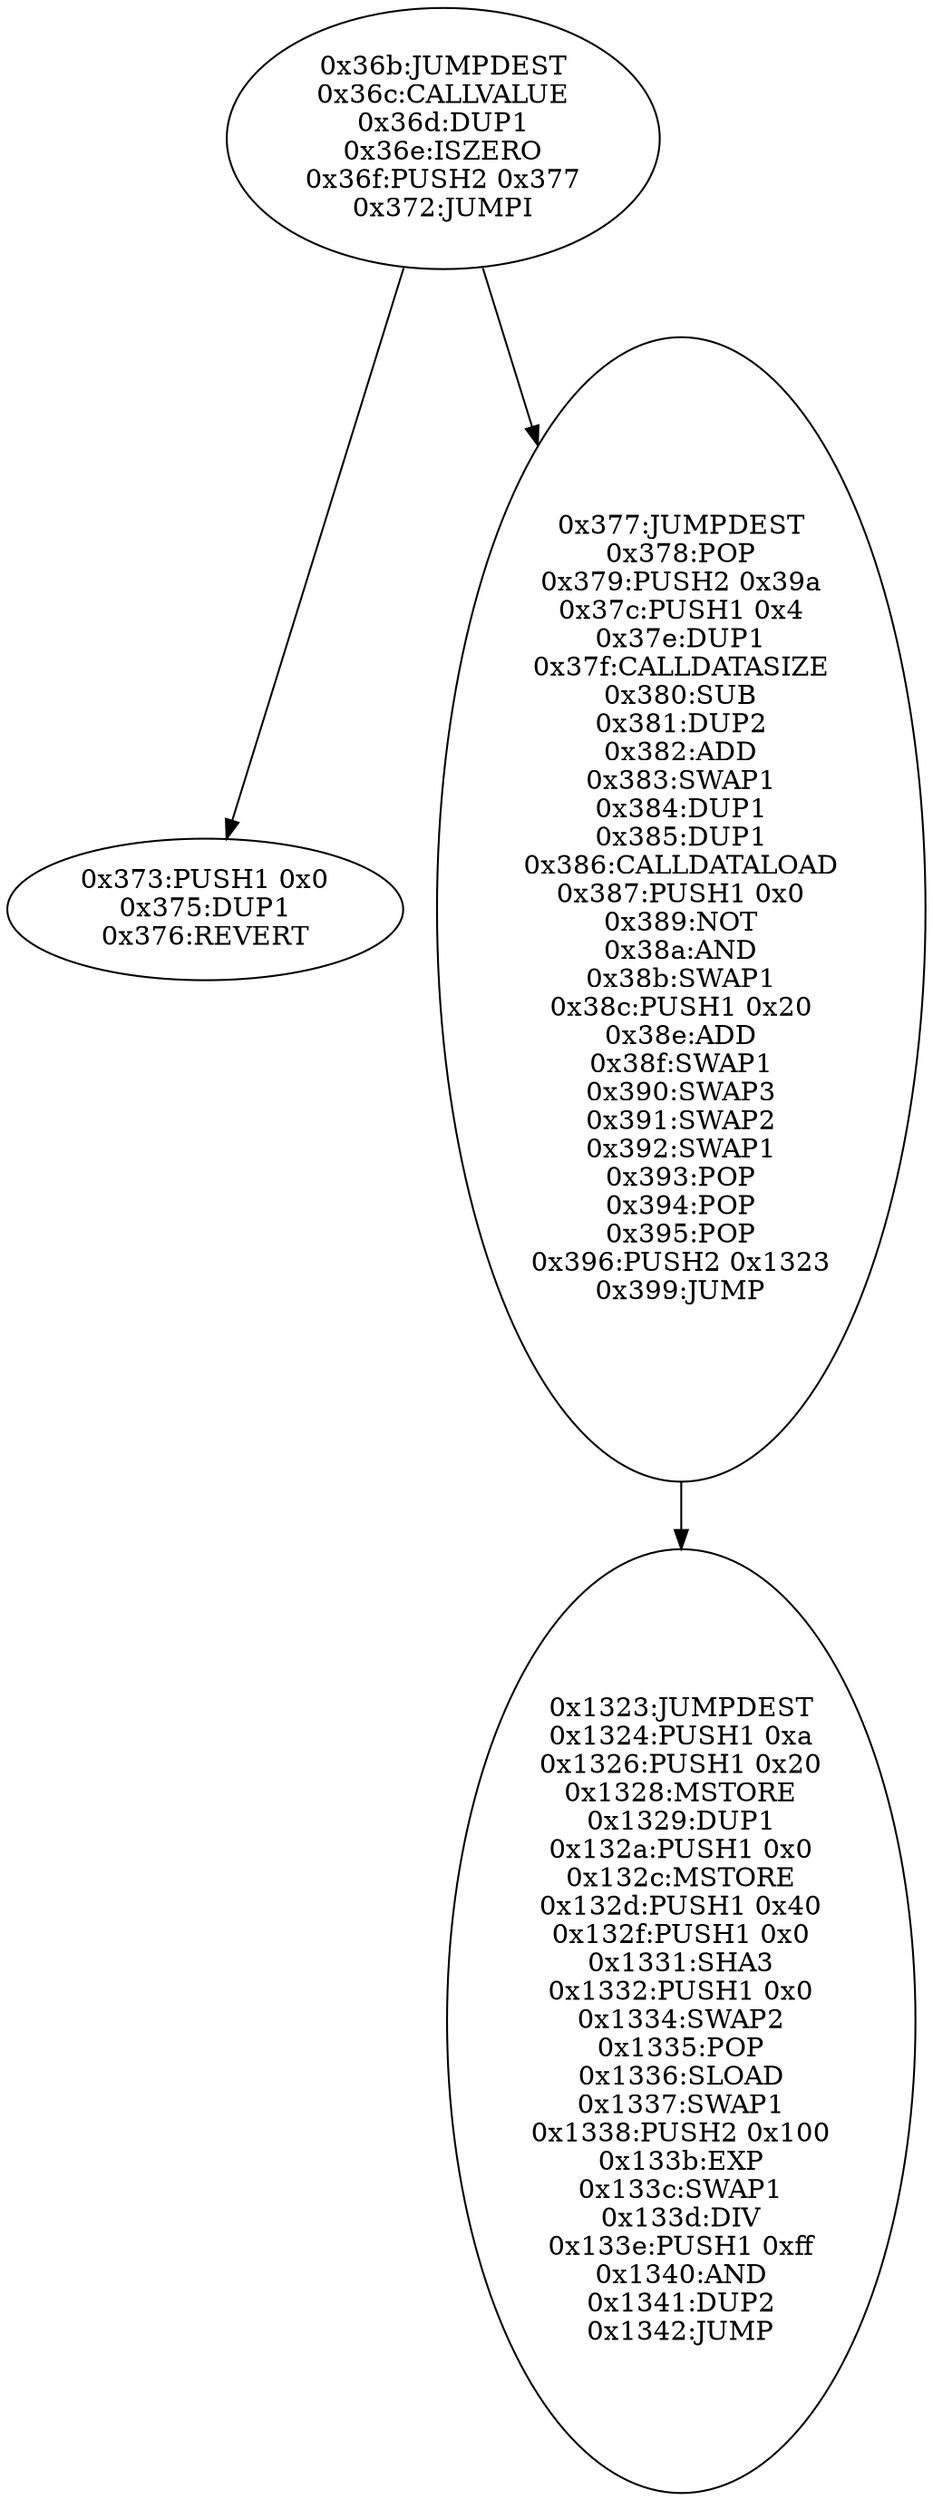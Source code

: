 digraph{
875[label="0x36b:JUMPDEST
0x36c:CALLVALUE
0x36d:DUP1
0x36e:ISZERO
0x36f:PUSH2 0x377
0x372:JUMPI"]
875 -> 883
875 -> 887
883[label="0x373:PUSH1 0x0
0x375:DUP1
0x376:REVERT"]
887[label="0x377:JUMPDEST
0x378:POP
0x379:PUSH2 0x39a
0x37c:PUSH1 0x4
0x37e:DUP1
0x37f:CALLDATASIZE
0x380:SUB
0x381:DUP2
0x382:ADD
0x383:SWAP1
0x384:DUP1
0x385:DUP1
0x386:CALLDATALOAD
0x387:PUSH1 0x0
0x389:NOT
0x38a:AND
0x38b:SWAP1
0x38c:PUSH1 0x20
0x38e:ADD
0x38f:SWAP1
0x390:SWAP3
0x391:SWAP2
0x392:SWAP1
0x393:POP
0x394:POP
0x395:POP
0x396:PUSH2 0x1323
0x399:JUMP"]
887 -> 4899
4899[label="0x1323:JUMPDEST
0x1324:PUSH1 0xa
0x1326:PUSH1 0x20
0x1328:MSTORE
0x1329:DUP1
0x132a:PUSH1 0x0
0x132c:MSTORE
0x132d:PUSH1 0x40
0x132f:PUSH1 0x0
0x1331:SHA3
0x1332:PUSH1 0x0
0x1334:SWAP2
0x1335:POP
0x1336:SLOAD
0x1337:SWAP1
0x1338:PUSH2 0x100
0x133b:EXP
0x133c:SWAP1
0x133d:DIV
0x133e:PUSH1 0xff
0x1340:AND
0x1341:DUP2
0x1342:JUMP"]

}